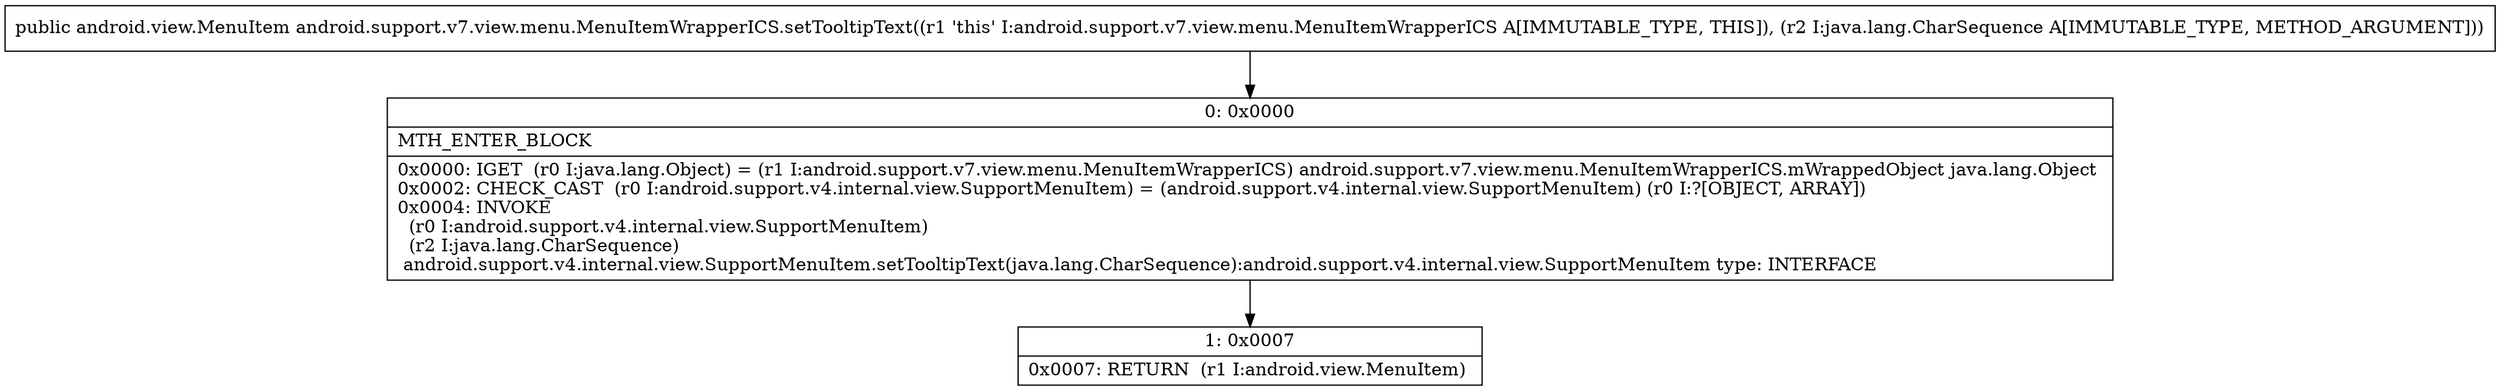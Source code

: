 digraph "CFG forandroid.support.v7.view.menu.MenuItemWrapperICS.setTooltipText(Ljava\/lang\/CharSequence;)Landroid\/view\/MenuItem;" {
Node_0 [shape=record,label="{0\:\ 0x0000|MTH_ENTER_BLOCK\l|0x0000: IGET  (r0 I:java.lang.Object) = (r1 I:android.support.v7.view.menu.MenuItemWrapperICS) android.support.v7.view.menu.MenuItemWrapperICS.mWrappedObject java.lang.Object \l0x0002: CHECK_CAST  (r0 I:android.support.v4.internal.view.SupportMenuItem) = (android.support.v4.internal.view.SupportMenuItem) (r0 I:?[OBJECT, ARRAY]) \l0x0004: INVOKE  \l  (r0 I:android.support.v4.internal.view.SupportMenuItem)\l  (r2 I:java.lang.CharSequence)\l android.support.v4.internal.view.SupportMenuItem.setTooltipText(java.lang.CharSequence):android.support.v4.internal.view.SupportMenuItem type: INTERFACE \l}"];
Node_1 [shape=record,label="{1\:\ 0x0007|0x0007: RETURN  (r1 I:android.view.MenuItem) \l}"];
MethodNode[shape=record,label="{public android.view.MenuItem android.support.v7.view.menu.MenuItemWrapperICS.setTooltipText((r1 'this' I:android.support.v7.view.menu.MenuItemWrapperICS A[IMMUTABLE_TYPE, THIS]), (r2 I:java.lang.CharSequence A[IMMUTABLE_TYPE, METHOD_ARGUMENT])) }"];
MethodNode -> Node_0;
Node_0 -> Node_1;
}


